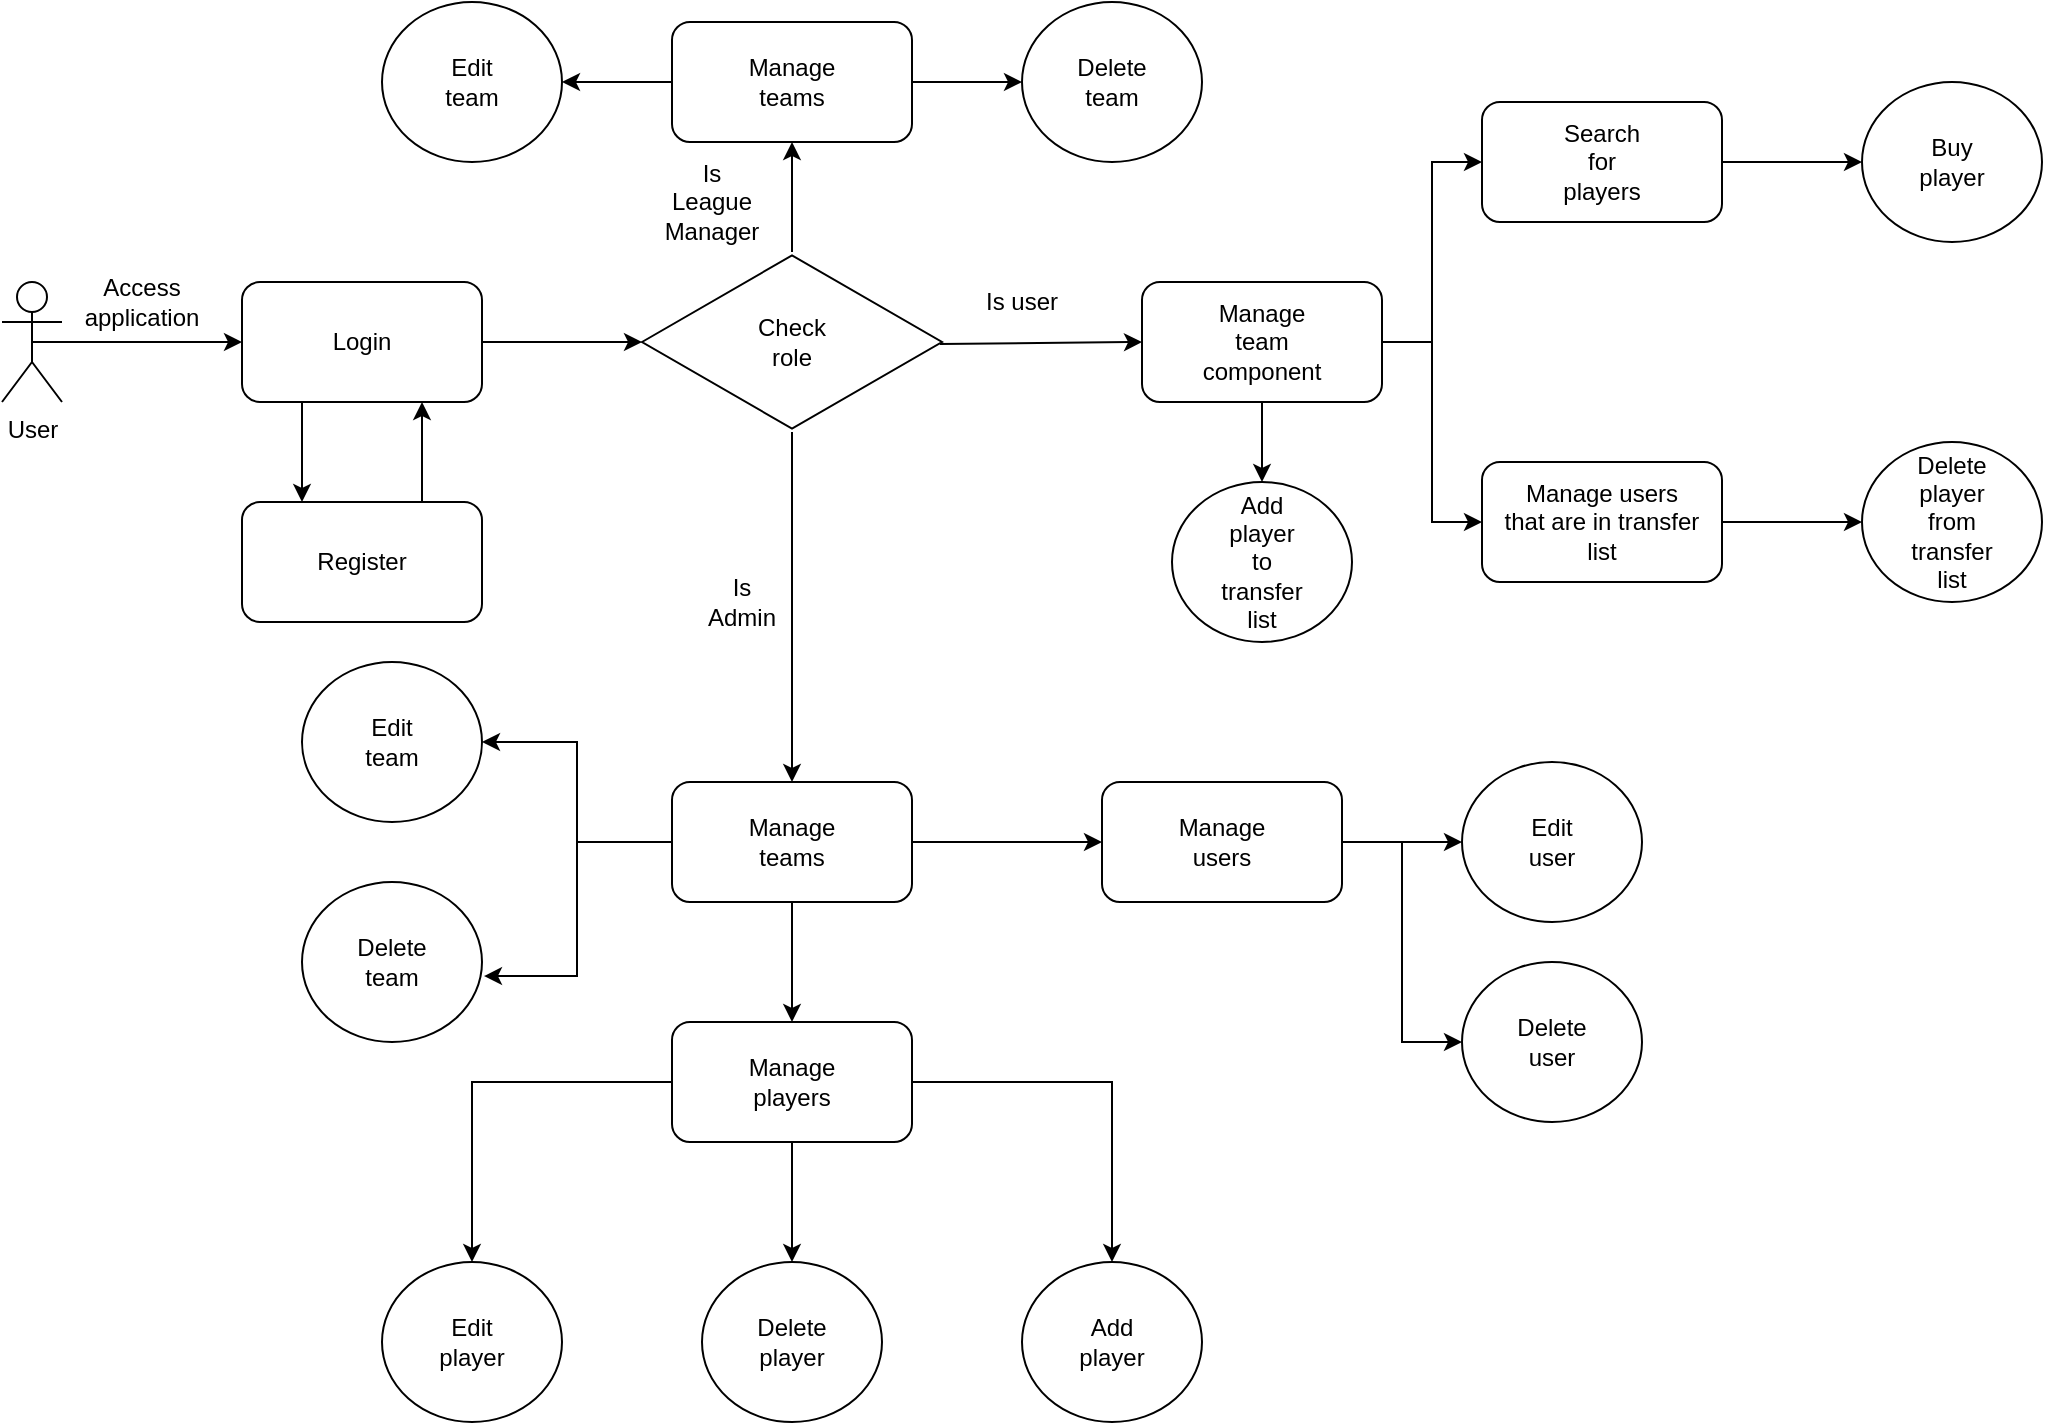 <mxfile version="12.4.3" type="device" pages="1"><diagram id="NPAqLMFFG5iWVBqmJsZg" name="Page-1"><mxGraphModel dx="1423" dy="1880" grid="1" gridSize="10" guides="1" tooltips="1" connect="1" arrows="1" fold="1" page="1" pageScale="1" pageWidth="850" pageHeight="1100" math="0" shadow="0"><root><mxCell id="0"/><mxCell id="1" parent="0"/><mxCell id="DiExgVhHPw04-CbAhe5k-43" value="" style="ellipse;whiteSpace=wrap;html=1;" vertex="1" parent="1"><mxGeometry x="200" y="430" width="90" height="80" as="geometry"/></mxCell><mxCell id="DiExgVhHPw04-CbAhe5k-1" value="User" style="shape=umlActor;verticalLabelPosition=bottom;labelBackgroundColor=#ffffff;verticalAlign=top;html=1;outlineConnect=0;" vertex="1" parent="1"><mxGeometry x="50" y="130" width="30" height="60" as="geometry"/></mxCell><mxCell id="DiExgVhHPw04-CbAhe5k-4" value="" style="endArrow=classic;html=1;exitX=0.5;exitY=0.5;exitDx=0;exitDy=0;exitPerimeter=0;entryX=0;entryY=0.5;entryDx=0;entryDy=0;" edge="1" parent="1" source="DiExgVhHPw04-CbAhe5k-1" target="DiExgVhHPw04-CbAhe5k-5"><mxGeometry width="50" height="50" relative="1" as="geometry"><mxPoint x="120" y="190" as="sourcePoint"/><mxPoint x="170" y="140" as="targetPoint"/></mxGeometry></mxCell><mxCell id="DiExgVhHPw04-CbAhe5k-28" style="edgeStyle=orthogonalEdgeStyle;rounded=0;orthogonalLoop=1;jettySize=auto;html=1;entryX=0;entryY=0.5;entryDx=0;entryDy=0;entryPerimeter=0;" edge="1" parent="1" source="DiExgVhHPw04-CbAhe5k-5" target="DiExgVhHPw04-CbAhe5k-15"><mxGeometry relative="1" as="geometry"/></mxCell><mxCell id="DiExgVhHPw04-CbAhe5k-5" value="" style="rounded=1;whiteSpace=wrap;html=1;" vertex="1" parent="1"><mxGeometry x="170" y="130" width="120" height="60" as="geometry"/></mxCell><mxCell id="DiExgVhHPw04-CbAhe5k-6" value="Login" style="text;html=1;strokeColor=none;fillColor=none;align=center;verticalAlign=middle;whiteSpace=wrap;rounded=0;" vertex="1" parent="1"><mxGeometry x="210" y="150" width="40" height="20" as="geometry"/></mxCell><mxCell id="DiExgVhHPw04-CbAhe5k-7" value="" style="endArrow=classic;html=1;exitX=0.25;exitY=1;exitDx=0;exitDy=0;entryX=0.25;entryY=0;entryDx=0;entryDy=0;" edge="1" parent="1" source="DiExgVhHPw04-CbAhe5k-5" target="DiExgVhHPw04-CbAhe5k-8"><mxGeometry width="50" height="50" relative="1" as="geometry"><mxPoint x="100" y="230" as="sourcePoint"/><mxPoint x="150" y="180" as="targetPoint"/><Array as="points"/></mxGeometry></mxCell><mxCell id="DiExgVhHPw04-CbAhe5k-8" value="" style="rounded=1;whiteSpace=wrap;html=1;" vertex="1" parent="1"><mxGeometry x="170" y="240" width="120" height="60" as="geometry"/></mxCell><mxCell id="DiExgVhHPw04-CbAhe5k-9" value="Register" style="text;html=1;strokeColor=none;fillColor=none;align=center;verticalAlign=middle;whiteSpace=wrap;rounded=0;" vertex="1" parent="1"><mxGeometry x="210" y="260" width="40" height="20" as="geometry"/></mxCell><mxCell id="DiExgVhHPw04-CbAhe5k-10" value="Access application" style="text;html=1;strokeColor=none;fillColor=none;align=center;verticalAlign=middle;whiteSpace=wrap;rounded=0;" vertex="1" parent="1"><mxGeometry x="100" y="130" width="40" height="20" as="geometry"/></mxCell><mxCell id="DiExgVhHPw04-CbAhe5k-11" value="" style="endArrow=classic;html=1;entryX=0.75;entryY=1;entryDx=0;entryDy=0;exitX=0.75;exitY=0;exitDx=0;exitDy=0;" edge="1" parent="1" source="DiExgVhHPw04-CbAhe5k-8" target="DiExgVhHPw04-CbAhe5k-5"><mxGeometry width="50" height="50" relative="1" as="geometry"><mxPoint x="310" y="240" as="sourcePoint"/><mxPoint x="360" y="190" as="targetPoint"/></mxGeometry></mxCell><mxCell id="DiExgVhHPw04-CbAhe5k-37" style="edgeStyle=orthogonalEdgeStyle;rounded=0;orthogonalLoop=1;jettySize=auto;html=1;entryX=0;entryY=0.5;entryDx=0;entryDy=0;" edge="1" parent="1" source="DiExgVhHPw04-CbAhe5k-12" target="DiExgVhHPw04-CbAhe5k-35"><mxGeometry relative="1" as="geometry"/></mxCell><mxCell id="DiExgVhHPw04-CbAhe5k-38" style="edgeStyle=orthogonalEdgeStyle;rounded=0;orthogonalLoop=1;jettySize=auto;html=1;entryX=0;entryY=0.5;entryDx=0;entryDy=0;" edge="1" parent="1" source="DiExgVhHPw04-CbAhe5k-12" target="DiExgVhHPw04-CbAhe5k-36"><mxGeometry relative="1" as="geometry"/></mxCell><mxCell id="DiExgVhHPw04-CbAhe5k-67" style="edgeStyle=orthogonalEdgeStyle;rounded=0;orthogonalLoop=1;jettySize=auto;html=1;entryX=0.5;entryY=0;entryDx=0;entryDy=0;" edge="1" parent="1" source="DiExgVhHPw04-CbAhe5k-12" target="DiExgVhHPw04-CbAhe5k-66"><mxGeometry relative="1" as="geometry"/></mxCell><mxCell id="DiExgVhHPw04-CbAhe5k-12" value="" style="rounded=1;whiteSpace=wrap;html=1;" vertex="1" parent="1"><mxGeometry x="620" y="130" width="120" height="60" as="geometry"/></mxCell><mxCell id="DiExgVhHPw04-CbAhe5k-13" value="Manage team component" style="text;html=1;strokeColor=none;fillColor=none;align=center;verticalAlign=middle;whiteSpace=wrap;rounded=0;" vertex="1" parent="1"><mxGeometry x="660" y="150" width="40" height="20" as="geometry"/></mxCell><mxCell id="DiExgVhHPw04-CbAhe5k-22" style="edgeStyle=orthogonalEdgeStyle;rounded=0;orthogonalLoop=1;jettySize=auto;html=1;entryX=0.5;entryY=1;entryDx=0;entryDy=0;" edge="1" parent="1" source="DiExgVhHPw04-CbAhe5k-15" target="DiExgVhHPw04-CbAhe5k-19"><mxGeometry relative="1" as="geometry"/></mxCell><mxCell id="DiExgVhHPw04-CbAhe5k-23" style="edgeStyle=orthogonalEdgeStyle;rounded=0;orthogonalLoop=1;jettySize=auto;html=1;entryX=0.5;entryY=0;entryDx=0;entryDy=0;" edge="1" parent="1" source="DiExgVhHPw04-CbAhe5k-15" target="DiExgVhHPw04-CbAhe5k-20"><mxGeometry relative="1" as="geometry"/></mxCell><mxCell id="DiExgVhHPw04-CbAhe5k-15" value="" style="html=1;whiteSpace=wrap;aspect=fixed;shape=isoRectangle;" vertex="1" parent="1"><mxGeometry x="370" y="115" width="150" height="90" as="geometry"/></mxCell><mxCell id="DiExgVhHPw04-CbAhe5k-16" value="Check role" style="text;html=1;strokeColor=none;fillColor=none;align=center;verticalAlign=middle;whiteSpace=wrap;rounded=0;" vertex="1" parent="1"><mxGeometry x="425" y="150" width="40" height="20" as="geometry"/></mxCell><mxCell id="DiExgVhHPw04-CbAhe5k-17" value="" style="endArrow=classic;html=1;exitX=0.993;exitY=0.511;exitDx=0;exitDy=0;exitPerimeter=0;entryX=0;entryY=0.5;entryDx=0;entryDy=0;" edge="1" parent="1" source="DiExgVhHPw04-CbAhe5k-15" target="DiExgVhHPw04-CbAhe5k-12"><mxGeometry width="50" height="50" relative="1" as="geometry"><mxPoint x="530" y="200" as="sourcePoint"/><mxPoint x="580" y="150" as="targetPoint"/></mxGeometry></mxCell><mxCell id="DiExgVhHPw04-CbAhe5k-18" value="Is user" style="text;html=1;strokeColor=none;fillColor=none;align=center;verticalAlign=middle;whiteSpace=wrap;rounded=0;" vertex="1" parent="1"><mxGeometry x="540" y="130" width="40" height="20" as="geometry"/></mxCell><mxCell id="DiExgVhHPw04-CbAhe5k-74" style="edgeStyle=orthogonalEdgeStyle;rounded=0;orthogonalLoop=1;jettySize=auto;html=1;entryX=0;entryY=0.5;entryDx=0;entryDy=0;" edge="1" parent="1" source="DiExgVhHPw04-CbAhe5k-19" target="DiExgVhHPw04-CbAhe5k-73"><mxGeometry relative="1" as="geometry"/></mxCell><mxCell id="DiExgVhHPw04-CbAhe5k-75" style="edgeStyle=orthogonalEdgeStyle;rounded=0;orthogonalLoop=1;jettySize=auto;html=1;entryX=1;entryY=0.5;entryDx=0;entryDy=0;" edge="1" parent="1" source="DiExgVhHPw04-CbAhe5k-19" target="DiExgVhHPw04-CbAhe5k-72"><mxGeometry relative="1" as="geometry"/></mxCell><mxCell id="DiExgVhHPw04-CbAhe5k-19" value="" style="rounded=1;whiteSpace=wrap;html=1;" vertex="1" parent="1"><mxGeometry x="385" width="120" height="60" as="geometry"/></mxCell><mxCell id="DiExgVhHPw04-CbAhe5k-31" style="edgeStyle=orthogonalEdgeStyle;rounded=0;orthogonalLoop=1;jettySize=auto;html=1;entryX=0.5;entryY=0;entryDx=0;entryDy=0;" edge="1" parent="1" source="DiExgVhHPw04-CbAhe5k-20" target="DiExgVhHPw04-CbAhe5k-29"><mxGeometry relative="1" as="geometry"/></mxCell><mxCell id="DiExgVhHPw04-CbAhe5k-33" style="edgeStyle=orthogonalEdgeStyle;rounded=0;orthogonalLoop=1;jettySize=auto;html=1;entryX=0;entryY=0.5;entryDx=0;entryDy=0;" edge="1" parent="1" source="DiExgVhHPw04-CbAhe5k-20" target="DiExgVhHPw04-CbAhe5k-32"><mxGeometry relative="1" as="geometry"/></mxCell><mxCell id="DiExgVhHPw04-CbAhe5k-44" style="edgeStyle=orthogonalEdgeStyle;rounded=0;orthogonalLoop=1;jettySize=auto;html=1;entryX=1;entryY=0.5;entryDx=0;entryDy=0;" edge="1" parent="1" source="DiExgVhHPw04-CbAhe5k-20" target="DiExgVhHPw04-CbAhe5k-41"><mxGeometry relative="1" as="geometry"/></mxCell><mxCell id="DiExgVhHPw04-CbAhe5k-45" style="edgeStyle=orthogonalEdgeStyle;rounded=0;orthogonalLoop=1;jettySize=auto;html=1;entryX=1.011;entryY=0.588;entryDx=0;entryDy=0;entryPerimeter=0;" edge="1" parent="1" source="DiExgVhHPw04-CbAhe5k-20" target="DiExgVhHPw04-CbAhe5k-43"><mxGeometry relative="1" as="geometry"/></mxCell><mxCell id="DiExgVhHPw04-CbAhe5k-20" value="" style="rounded=1;whiteSpace=wrap;html=1;" vertex="1" parent="1"><mxGeometry x="385" y="380" width="120" height="60" as="geometry"/></mxCell><mxCell id="DiExgVhHPw04-CbAhe5k-24" value="Is League Manager" style="text;html=1;strokeColor=none;fillColor=none;align=center;verticalAlign=middle;whiteSpace=wrap;rounded=0;" vertex="1" parent="1"><mxGeometry x="385" y="80" width="40" height="20" as="geometry"/></mxCell><mxCell id="DiExgVhHPw04-CbAhe5k-25" value="Is Admin" style="text;html=1;strokeColor=none;fillColor=none;align=center;verticalAlign=middle;whiteSpace=wrap;rounded=0;" vertex="1" parent="1"><mxGeometry x="400" y="280" width="40" height="20" as="geometry"/></mxCell><mxCell id="DiExgVhHPw04-CbAhe5k-26" value="Manage teams" style="text;html=1;strokeColor=none;fillColor=none;align=center;verticalAlign=middle;whiteSpace=wrap;rounded=0;" vertex="1" parent="1"><mxGeometry x="425" y="20" width="40" height="20" as="geometry"/></mxCell><mxCell id="DiExgVhHPw04-CbAhe5k-27" value="Manage teams" style="text;html=1;strokeColor=none;fillColor=none;align=center;verticalAlign=middle;whiteSpace=wrap;rounded=0;" vertex="1" parent="1"><mxGeometry x="425" y="400" width="40" height="20" as="geometry"/></mxCell><mxCell id="DiExgVhHPw04-CbAhe5k-54" style="edgeStyle=orthogonalEdgeStyle;rounded=0;orthogonalLoop=1;jettySize=auto;html=1;entryX=0.5;entryY=0;entryDx=0;entryDy=0;" edge="1" parent="1" source="DiExgVhHPw04-CbAhe5k-29" target="DiExgVhHPw04-CbAhe5k-48"><mxGeometry relative="1" as="geometry"/></mxCell><mxCell id="DiExgVhHPw04-CbAhe5k-55" style="edgeStyle=orthogonalEdgeStyle;rounded=0;orthogonalLoop=1;jettySize=auto;html=1;entryX=0.5;entryY=0;entryDx=0;entryDy=0;" edge="1" parent="1" source="DiExgVhHPw04-CbAhe5k-29" target="DiExgVhHPw04-CbAhe5k-49"><mxGeometry relative="1" as="geometry"/></mxCell><mxCell id="DiExgVhHPw04-CbAhe5k-56" style="edgeStyle=orthogonalEdgeStyle;rounded=0;orthogonalLoop=1;jettySize=auto;html=1;entryX=0.5;entryY=0;entryDx=0;entryDy=0;" edge="1" parent="1" source="DiExgVhHPw04-CbAhe5k-29" target="DiExgVhHPw04-CbAhe5k-50"><mxGeometry relative="1" as="geometry"/></mxCell><mxCell id="DiExgVhHPw04-CbAhe5k-29" value="" style="rounded=1;whiteSpace=wrap;html=1;" vertex="1" parent="1"><mxGeometry x="385" y="500" width="120" height="60" as="geometry"/></mxCell><mxCell id="DiExgVhHPw04-CbAhe5k-30" value="Manage players" style="text;html=1;strokeColor=none;fillColor=none;align=center;verticalAlign=middle;whiteSpace=wrap;rounded=0;" vertex="1" parent="1"><mxGeometry x="425" y="520" width="40" height="20" as="geometry"/></mxCell><mxCell id="DiExgVhHPw04-CbAhe5k-62" style="edgeStyle=orthogonalEdgeStyle;rounded=0;orthogonalLoop=1;jettySize=auto;html=1;entryX=0;entryY=0.5;entryDx=0;entryDy=0;" edge="1" parent="1" source="DiExgVhHPw04-CbAhe5k-32" target="DiExgVhHPw04-CbAhe5k-57"><mxGeometry relative="1" as="geometry"/></mxCell><mxCell id="DiExgVhHPw04-CbAhe5k-32" value="" style="rounded=1;whiteSpace=wrap;html=1;" vertex="1" parent="1"><mxGeometry x="600" y="380" width="120" height="60" as="geometry"/></mxCell><mxCell id="DiExgVhHPw04-CbAhe5k-34" value="Manage users" style="text;html=1;strokeColor=none;fillColor=none;align=center;verticalAlign=middle;whiteSpace=wrap;rounded=0;" vertex="1" parent="1"><mxGeometry x="640" y="400" width="40" height="20" as="geometry"/></mxCell><mxCell id="DiExgVhHPw04-CbAhe5k-70" style="edgeStyle=orthogonalEdgeStyle;rounded=0;orthogonalLoop=1;jettySize=auto;html=1;entryX=0;entryY=0.5;entryDx=0;entryDy=0;" edge="1" parent="1" source="DiExgVhHPw04-CbAhe5k-35" target="DiExgVhHPw04-CbAhe5k-69"><mxGeometry relative="1" as="geometry"/></mxCell><mxCell id="DiExgVhHPw04-CbAhe5k-35" value="" style="rounded=1;whiteSpace=wrap;html=1;" vertex="1" parent="1"><mxGeometry x="790" y="40" width="120" height="60" as="geometry"/></mxCell><mxCell id="DiExgVhHPw04-CbAhe5k-65" style="edgeStyle=orthogonalEdgeStyle;rounded=0;orthogonalLoop=1;jettySize=auto;html=1;entryX=0;entryY=0.5;entryDx=0;entryDy=0;" edge="1" parent="1" source="DiExgVhHPw04-CbAhe5k-36" target="DiExgVhHPw04-CbAhe5k-63"><mxGeometry relative="1" as="geometry"/></mxCell><mxCell id="DiExgVhHPw04-CbAhe5k-36" value="" style="rounded=1;whiteSpace=wrap;html=1;" vertex="1" parent="1"><mxGeometry x="790" y="220" width="120" height="60" as="geometry"/></mxCell><mxCell id="DiExgVhHPw04-CbAhe5k-39" value="Search for players" style="text;html=1;strokeColor=none;fillColor=none;align=center;verticalAlign=middle;whiteSpace=wrap;rounded=0;" vertex="1" parent="1"><mxGeometry x="830" y="60" width="40" height="20" as="geometry"/></mxCell><mxCell id="DiExgVhHPw04-CbAhe5k-40" value="Manage users that are in transfer list" style="text;html=1;strokeColor=none;fillColor=none;align=center;verticalAlign=middle;whiteSpace=wrap;rounded=0;" vertex="1" parent="1"><mxGeometry x="800" y="240" width="100" height="20" as="geometry"/></mxCell><mxCell id="DiExgVhHPw04-CbAhe5k-41" value="" style="ellipse;whiteSpace=wrap;html=1;" vertex="1" parent="1"><mxGeometry x="200" y="320" width="90" height="80" as="geometry"/></mxCell><mxCell id="DiExgVhHPw04-CbAhe5k-42" value="Delete team" style="text;html=1;strokeColor=none;fillColor=none;align=center;verticalAlign=middle;whiteSpace=wrap;rounded=0;" vertex="1" parent="1"><mxGeometry x="225" y="460" width="40" height="20" as="geometry"/></mxCell><mxCell id="DiExgVhHPw04-CbAhe5k-46" value="Edit team" style="text;html=1;strokeColor=none;fillColor=none;align=center;verticalAlign=middle;whiteSpace=wrap;rounded=0;" vertex="1" parent="1"><mxGeometry x="225" y="350" width="40" height="20" as="geometry"/></mxCell><mxCell id="DiExgVhHPw04-CbAhe5k-48" value="" style="ellipse;whiteSpace=wrap;html=1;" vertex="1" parent="1"><mxGeometry x="240" y="620" width="90" height="80" as="geometry"/></mxCell><mxCell id="DiExgVhHPw04-CbAhe5k-49" value="" style="ellipse;whiteSpace=wrap;html=1;" vertex="1" parent="1"><mxGeometry x="400" y="620" width="90" height="80" as="geometry"/></mxCell><mxCell id="DiExgVhHPw04-CbAhe5k-50" value="" style="ellipse;whiteSpace=wrap;html=1;" vertex="1" parent="1"><mxGeometry x="560" y="620" width="90" height="80" as="geometry"/></mxCell><mxCell id="DiExgVhHPw04-CbAhe5k-51" value="Edit player" style="text;html=1;strokeColor=none;fillColor=none;align=center;verticalAlign=middle;whiteSpace=wrap;rounded=0;" vertex="1" parent="1"><mxGeometry x="265" y="650" width="40" height="20" as="geometry"/></mxCell><mxCell id="DiExgVhHPw04-CbAhe5k-52" value="Delete player" style="text;html=1;strokeColor=none;fillColor=none;align=center;verticalAlign=middle;whiteSpace=wrap;rounded=0;" vertex="1" parent="1"><mxGeometry x="425" y="650" width="40" height="20" as="geometry"/></mxCell><mxCell id="DiExgVhHPw04-CbAhe5k-53" value="Add player" style="text;html=1;strokeColor=none;fillColor=none;align=center;verticalAlign=middle;whiteSpace=wrap;rounded=0;" vertex="1" parent="1"><mxGeometry x="585" y="650" width="40" height="20" as="geometry"/></mxCell><mxCell id="DiExgVhHPw04-CbAhe5k-57" value="" style="ellipse;whiteSpace=wrap;html=1;" vertex="1" parent="1"><mxGeometry x="780" y="470" width="90" height="80" as="geometry"/></mxCell><mxCell id="DiExgVhHPw04-CbAhe5k-58" value="" style="ellipse;whiteSpace=wrap;html=1;" vertex="1" parent="1"><mxGeometry x="780" y="370" width="90" height="80" as="geometry"/></mxCell><mxCell id="DiExgVhHPw04-CbAhe5k-59" value="Edit user" style="text;html=1;strokeColor=none;fillColor=none;align=center;verticalAlign=middle;whiteSpace=wrap;rounded=0;" vertex="1" parent="1"><mxGeometry x="805" y="400" width="40" height="20" as="geometry"/></mxCell><mxCell id="DiExgVhHPw04-CbAhe5k-60" value="Delete user" style="text;html=1;strokeColor=none;fillColor=none;align=center;verticalAlign=middle;whiteSpace=wrap;rounded=0;" vertex="1" parent="1"><mxGeometry x="805" y="500" width="40" height="20" as="geometry"/></mxCell><mxCell id="DiExgVhHPw04-CbAhe5k-61" value="" style="endArrow=classic;html=1;entryX=0;entryY=0.5;entryDx=0;entryDy=0;exitX=1;exitY=0.5;exitDx=0;exitDy=0;" edge="1" parent="1" source="DiExgVhHPw04-CbAhe5k-32" target="DiExgVhHPw04-CbAhe5k-58"><mxGeometry width="50" height="50" relative="1" as="geometry"><mxPoint x="720" y="470" as="sourcePoint"/><mxPoint x="770" y="420" as="targetPoint"/></mxGeometry></mxCell><mxCell id="DiExgVhHPw04-CbAhe5k-63" value="" style="ellipse;whiteSpace=wrap;html=1;" vertex="1" parent="1"><mxGeometry x="980" y="210" width="90" height="80" as="geometry"/></mxCell><mxCell id="DiExgVhHPw04-CbAhe5k-64" value="Delete player from transfer list" style="text;html=1;strokeColor=none;fillColor=none;align=center;verticalAlign=middle;whiteSpace=wrap;rounded=0;" vertex="1" parent="1"><mxGeometry x="1005" y="240" width="40" height="20" as="geometry"/></mxCell><mxCell id="DiExgVhHPw04-CbAhe5k-66" value="" style="ellipse;whiteSpace=wrap;html=1;" vertex="1" parent="1"><mxGeometry x="635" y="230" width="90" height="80" as="geometry"/></mxCell><mxCell id="DiExgVhHPw04-CbAhe5k-68" value="Add player to transfer list" style="text;html=1;strokeColor=none;fillColor=none;align=center;verticalAlign=middle;whiteSpace=wrap;rounded=0;" vertex="1" parent="1"><mxGeometry x="660" y="260" width="40" height="20" as="geometry"/></mxCell><mxCell id="DiExgVhHPw04-CbAhe5k-69" value="" style="ellipse;whiteSpace=wrap;html=1;" vertex="1" parent="1"><mxGeometry x="980" y="30" width="90" height="80" as="geometry"/></mxCell><mxCell id="DiExgVhHPw04-CbAhe5k-71" value="Buy player" style="text;html=1;strokeColor=none;fillColor=none;align=center;verticalAlign=middle;whiteSpace=wrap;rounded=0;" vertex="1" parent="1"><mxGeometry x="1005" y="60" width="40" height="20" as="geometry"/></mxCell><mxCell id="DiExgVhHPw04-CbAhe5k-72" value="" style="ellipse;whiteSpace=wrap;html=1;" vertex="1" parent="1"><mxGeometry x="240" y="-10" width="90" height="80" as="geometry"/></mxCell><mxCell id="DiExgVhHPw04-CbAhe5k-73" value="" style="ellipse;whiteSpace=wrap;html=1;" vertex="1" parent="1"><mxGeometry x="560" y="-10" width="90" height="80" as="geometry"/></mxCell><mxCell id="DiExgVhHPw04-CbAhe5k-76" value="Edit team" style="text;html=1;strokeColor=none;fillColor=none;align=center;verticalAlign=middle;whiteSpace=wrap;rounded=0;" vertex="1" parent="1"><mxGeometry x="265" y="20" width="40" height="20" as="geometry"/></mxCell><mxCell id="DiExgVhHPw04-CbAhe5k-77" value="Delete team" style="text;html=1;strokeColor=none;fillColor=none;align=center;verticalAlign=middle;whiteSpace=wrap;rounded=0;" vertex="1" parent="1"><mxGeometry x="585" y="20" width="40" height="20" as="geometry"/></mxCell></root></mxGraphModel></diagram></mxfile>